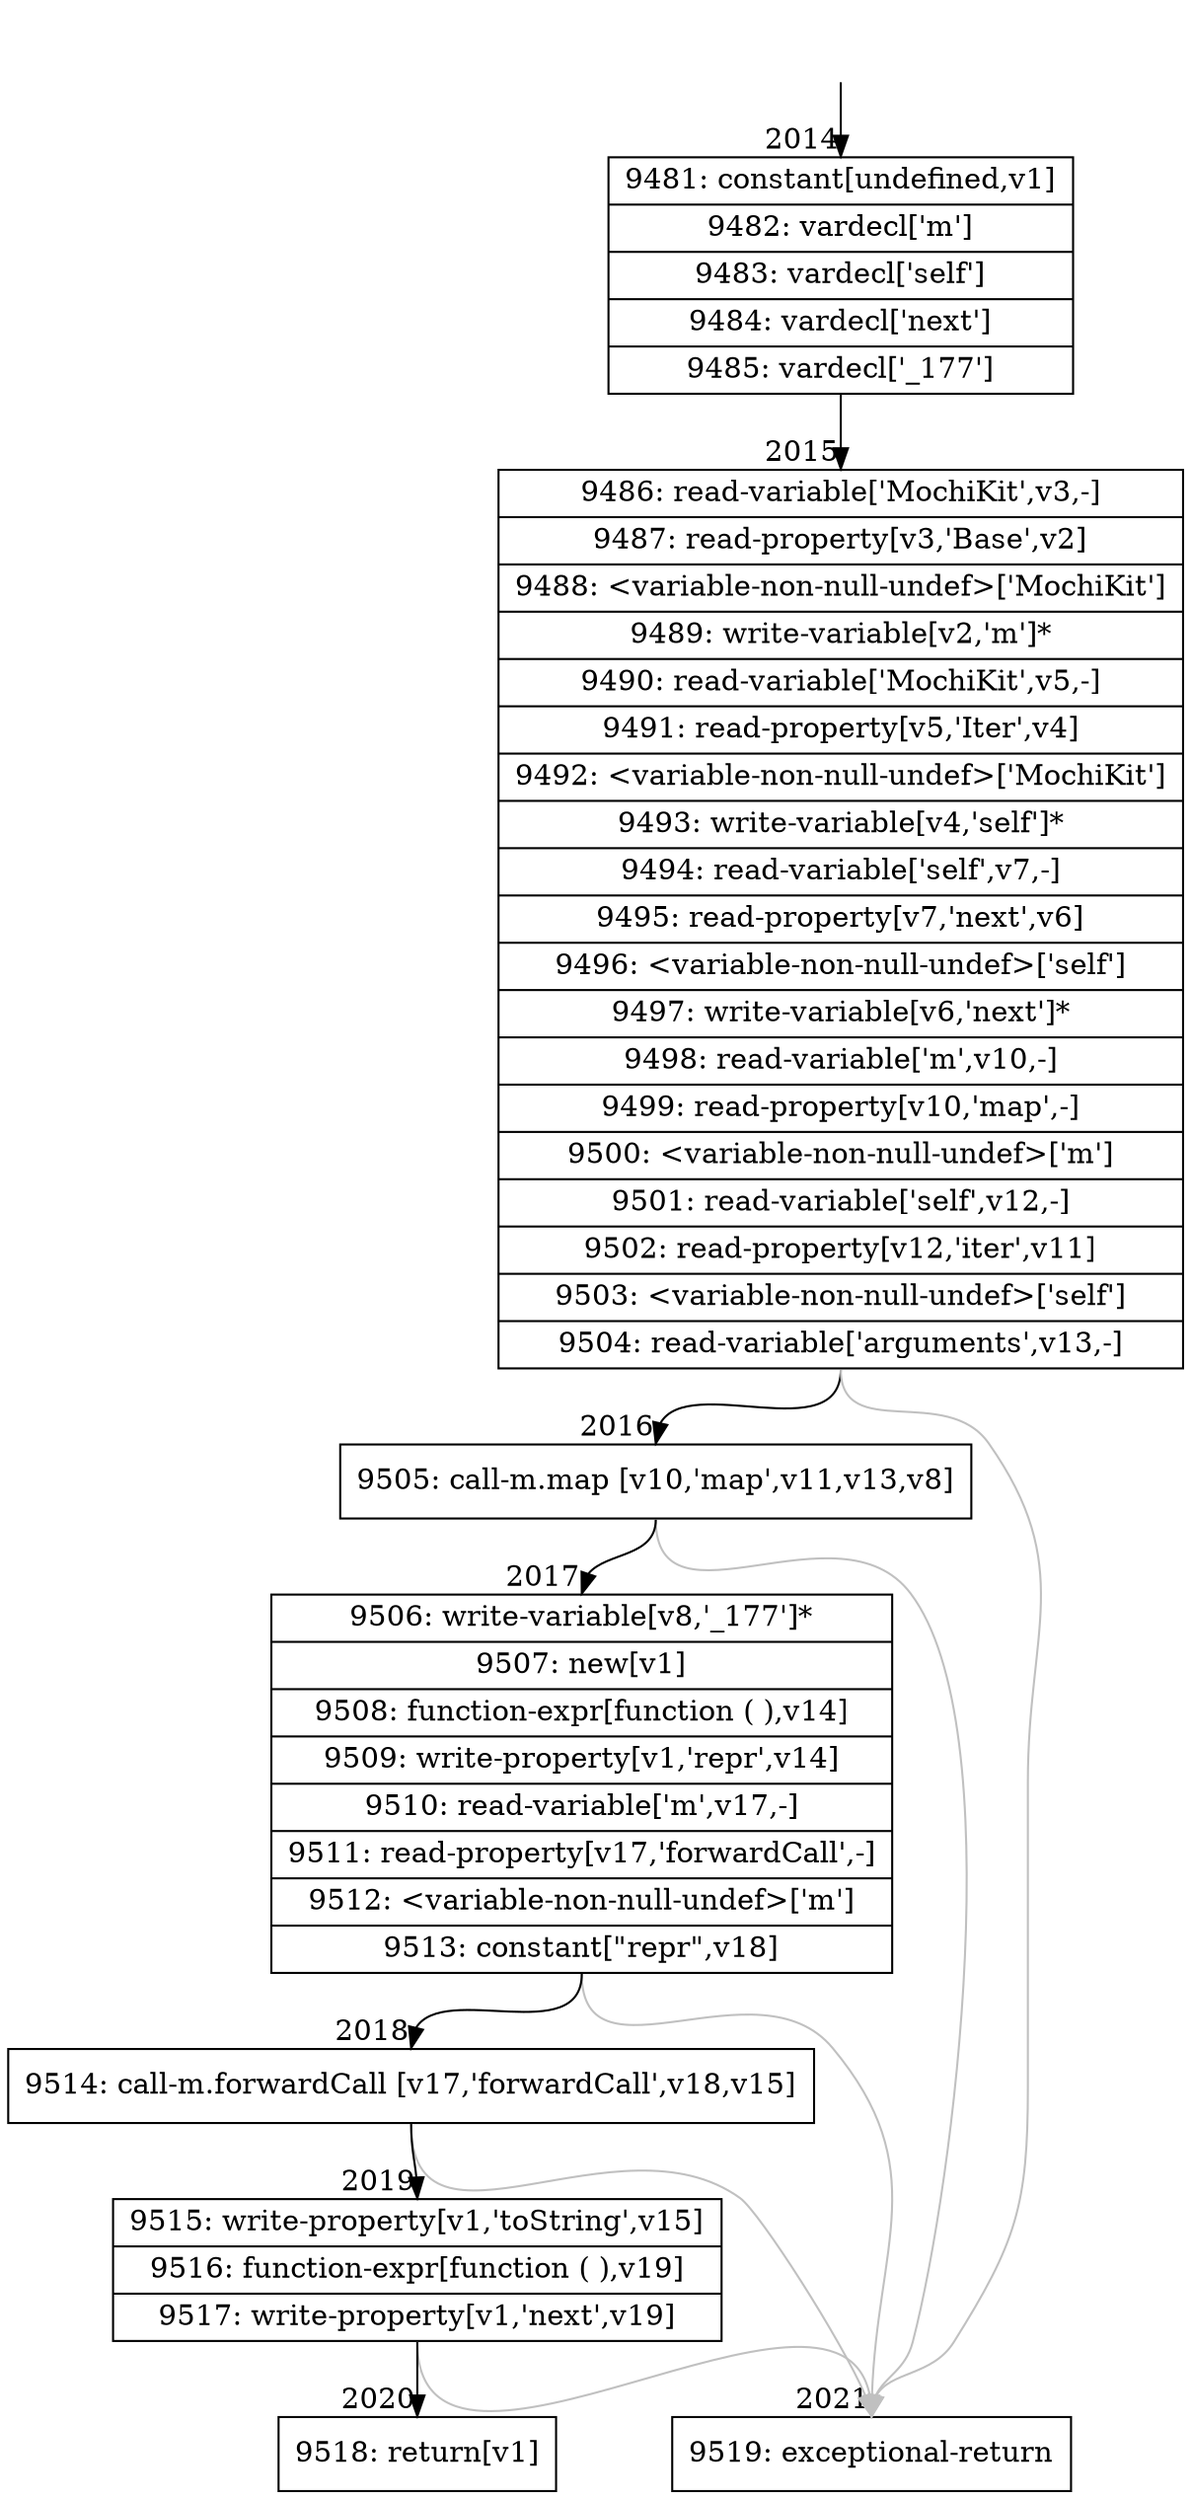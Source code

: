 digraph {
rankdir="TD"
BB_entry143[shape=none,label=""];
BB_entry143 -> BB2014 [tailport=s, headport=n, headlabel="    2014"]
BB2014 [shape=record label="{9481: constant[undefined,v1]|9482: vardecl['m']|9483: vardecl['self']|9484: vardecl['next']|9485: vardecl['_177']}" ] 
BB2014 -> BB2015 [tailport=s, headport=n, headlabel="      2015"]
BB2015 [shape=record label="{9486: read-variable['MochiKit',v3,-]|9487: read-property[v3,'Base',v2]|9488: \<variable-non-null-undef\>['MochiKit']|9489: write-variable[v2,'m']*|9490: read-variable['MochiKit',v5,-]|9491: read-property[v5,'Iter',v4]|9492: \<variable-non-null-undef\>['MochiKit']|9493: write-variable[v4,'self']*|9494: read-variable['self',v7,-]|9495: read-property[v7,'next',v6]|9496: \<variable-non-null-undef\>['self']|9497: write-variable[v6,'next']*|9498: read-variable['m',v10,-]|9499: read-property[v10,'map',-]|9500: \<variable-non-null-undef\>['m']|9501: read-variable['self',v12,-]|9502: read-property[v12,'iter',v11]|9503: \<variable-non-null-undef\>['self']|9504: read-variable['arguments',v13,-]}" ] 
BB2015 -> BB2016 [tailport=s, headport=n, headlabel="      2016"]
BB2015 -> BB2021 [tailport=s, headport=n, color=gray, headlabel="      2021"]
BB2016 [shape=record label="{9505: call-m.map [v10,'map',v11,v13,v8]}" ] 
BB2016 -> BB2017 [tailport=s, headport=n, headlabel="      2017"]
BB2016 -> BB2021 [tailport=s, headport=n, color=gray]
BB2017 [shape=record label="{9506: write-variable[v8,'_177']*|9507: new[v1]|9508: function-expr[function ( ),v14]|9509: write-property[v1,'repr',v14]|9510: read-variable['m',v17,-]|9511: read-property[v17,'forwardCall',-]|9512: \<variable-non-null-undef\>['m']|9513: constant[\"repr\",v18]}" ] 
BB2017 -> BB2018 [tailport=s, headport=n, headlabel="      2018"]
BB2017 -> BB2021 [tailport=s, headport=n, color=gray]
BB2018 [shape=record label="{9514: call-m.forwardCall [v17,'forwardCall',v18,v15]}" ] 
BB2018 -> BB2019 [tailport=s, headport=n, headlabel="      2019"]
BB2018 -> BB2021 [tailport=s, headport=n, color=gray]
BB2019 [shape=record label="{9515: write-property[v1,'toString',v15]|9516: function-expr[function ( ),v19]|9517: write-property[v1,'next',v19]}" ] 
BB2019 -> BB2020 [tailport=s, headport=n, headlabel="      2020"]
BB2019 -> BB2021 [tailport=s, headport=n, color=gray]
BB2020 [shape=record label="{9518: return[v1]}" ] 
BB2021 [shape=record label="{9519: exceptional-return}" ] 
//#$~ 1196
}
